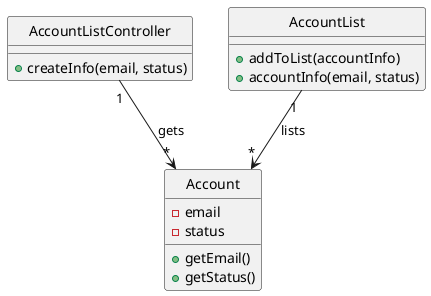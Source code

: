 @startuml

class Account{
-email
-status
+getEmail()
+getStatus()

}
class "AccountListController" {
+createInfo(email, status)
}
class AccountList{
+addToList(accountInfo)
+accountInfo(email, status)
}

"AccountList" "1" --> "*" Account: lists
"AccountListController" "1" --> "*" Account: gets

hide "Account" circle
hide "AccountList" circle
hide "AccountListController" circle

@enduml